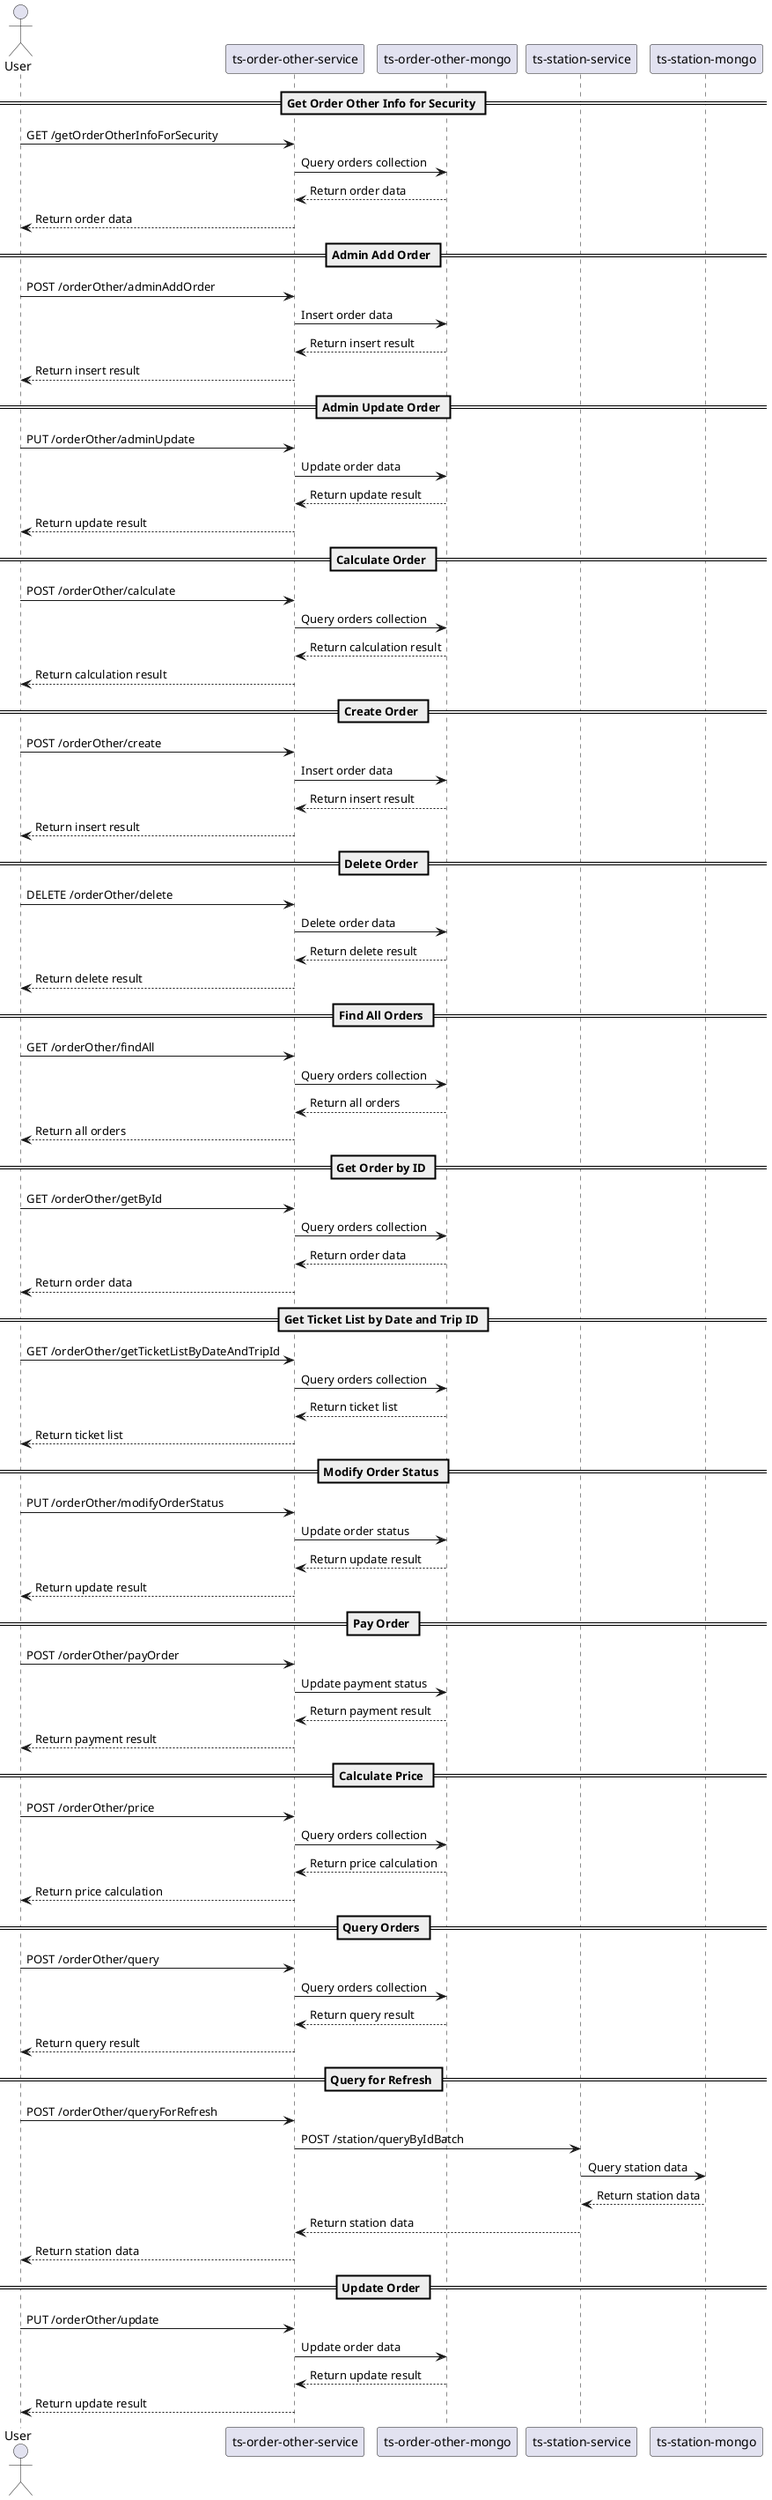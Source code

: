 @startuml
actor User
participant "ts-order-other-service" as OrderService
participant "ts-order-other-mongo" as OrderMongo
participant "ts-station-service" as StationService
participant "ts-station-mongo" as StationMongo

== Get Order Other Info for Security ==
User -> OrderService: GET /getOrderOtherInfoForSecurity
OrderService -> OrderMongo: Query orders collection
OrderMongo --> OrderService: Return order data
OrderService --> User: Return order data

== Admin Add Order ==
User -> OrderService: POST /orderOther/adminAddOrder
OrderService -> OrderMongo: Insert order data
OrderMongo --> OrderService: Return insert result
OrderService --> User: Return insert result

== Admin Update Order ==
User -> OrderService: PUT /orderOther/adminUpdate
OrderService -> OrderMongo: Update order data
OrderMongo --> OrderService: Return update result
OrderService --> User: Return update result

== Calculate Order ==
User -> OrderService: POST /orderOther/calculate
OrderService -> OrderMongo: Query orders collection
OrderMongo --> OrderService: Return calculation result
OrderService --> User: Return calculation result

== Create Order ==
User -> OrderService: POST /orderOther/create
OrderService -> OrderMongo: Insert order data
OrderMongo --> OrderService: Return insert result
OrderService --> User: Return insert result

== Delete Order ==
User -> OrderService: DELETE /orderOther/delete
OrderService -> OrderMongo: Delete order data
OrderMongo --> OrderService: Return delete result
OrderService --> User: Return delete result

== Find All Orders ==
User -> OrderService: GET /orderOther/findAll
OrderService -> OrderMongo: Query orders collection
OrderMongo --> OrderService: Return all orders
OrderService --> User: Return all orders

== Get Order by ID ==
User -> OrderService: GET /orderOther/getById
OrderService -> OrderMongo: Query orders collection
OrderMongo --> OrderService: Return order data
OrderService --> User: Return order data

== Get Ticket List by Date and Trip ID ==
User -> OrderService: GET /orderOther/getTicketListByDateAndTripId
OrderService -> OrderMongo: Query orders collection
OrderMongo --> OrderService: Return ticket list
OrderService --> User: Return ticket list

== Modify Order Status ==
User -> OrderService: PUT /orderOther/modifyOrderStatus
OrderService -> OrderMongo: Update order status
OrderMongo --> OrderService: Return update result
OrderService --> User: Return update result

== Pay Order ==
User -> OrderService: POST /orderOther/payOrder
OrderService -> OrderMongo: Update payment status
OrderMongo --> OrderService: Return payment result
OrderService --> User: Return payment result

== Calculate Price ==
User -> OrderService: POST /orderOther/price
OrderService -> OrderMongo: Query orders collection
OrderMongo --> OrderService: Return price calculation
OrderService --> User: Return price calculation

== Query Orders ==
User -> OrderService: POST /orderOther/query
OrderService -> OrderMongo: Query orders collection
OrderMongo --> OrderService: Return query result
OrderService --> User: Return query result

== Query for Refresh ==
User -> OrderService: POST /orderOther/queryForRefresh
OrderService -> StationService: POST /station/queryByIdBatch
StationService -> StationMongo: Query station data
StationMongo --> StationService: Return station data
StationService --> OrderService: Return station data
OrderService --> User: Return station data

== Update Order ==
User -> OrderService: PUT /orderOther/update
OrderService -> OrderMongo: Update order data
OrderMongo --> OrderService: Return update result
OrderService --> User: Return update result
@enduml